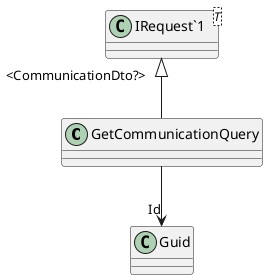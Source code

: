 @startuml
class GetCommunicationQuery {
}
class "IRequest`1"<T> {
}
"IRequest`1" "<CommunicationDto?>" <|-- GetCommunicationQuery
GetCommunicationQuery --> "Id" Guid
@enduml

